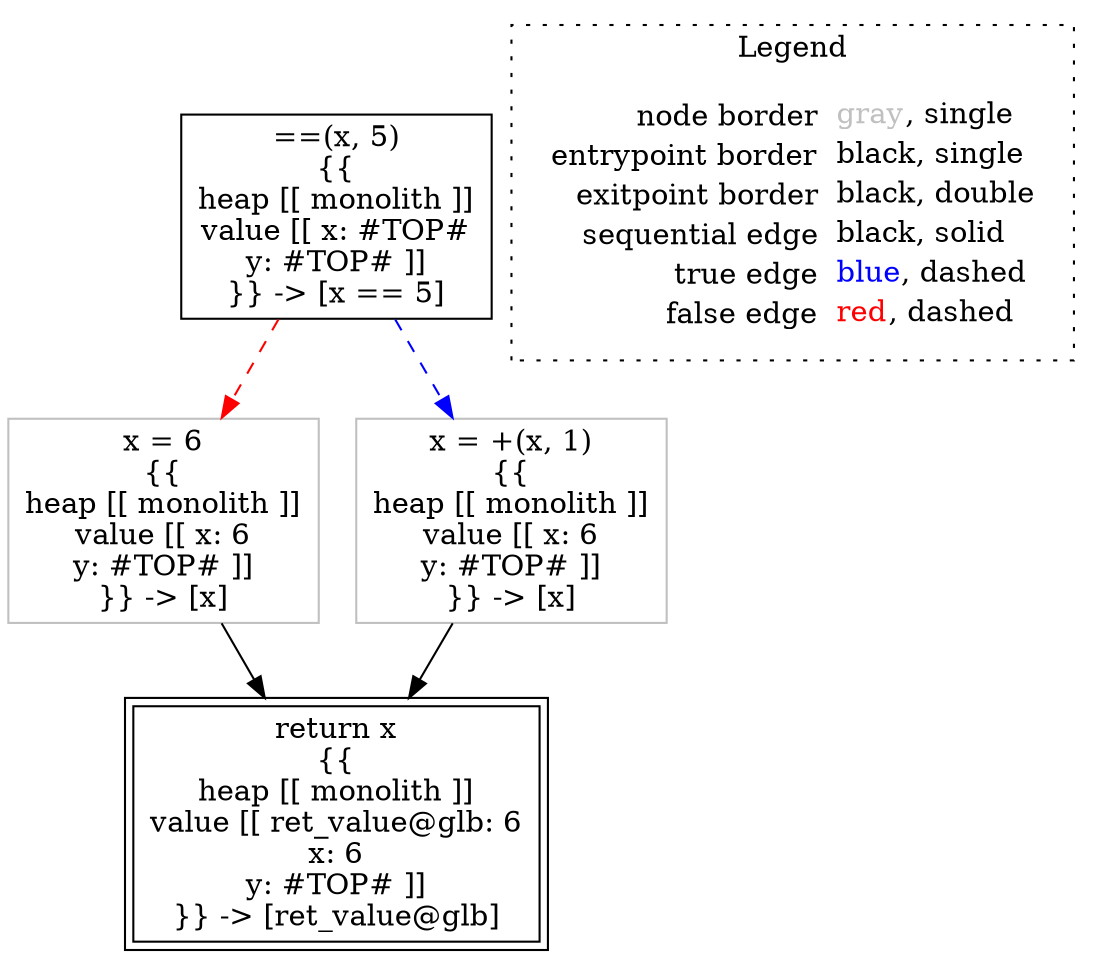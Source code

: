 digraph {
	"node0" [shape="rect",color="black",label=<==(x, 5)<BR/>{{<BR/>heap [[ monolith ]]<BR/>value [[ x: #TOP#<BR/>y: #TOP# ]]<BR/>}} -&gt; [x == 5]>];
	"node1" [shape="rect",color="black",peripheries="2",label=<return x<BR/>{{<BR/>heap [[ monolith ]]<BR/>value [[ ret_value@glb: 6<BR/>x: 6<BR/>y: #TOP# ]]<BR/>}} -&gt; [ret_value@glb]>];
	"node2" [shape="rect",color="gray",label=<x = 6<BR/>{{<BR/>heap [[ monolith ]]<BR/>value [[ x: 6<BR/>y: #TOP# ]]<BR/>}} -&gt; [x]>];
	"node3" [shape="rect",color="gray",label=<x = +(x, 1)<BR/>{{<BR/>heap [[ monolith ]]<BR/>value [[ x: 6<BR/>y: #TOP# ]]<BR/>}} -&gt; [x]>];
	"node0" -> "node2" [color="red",style="dashed"];
	"node0" -> "node3" [color="blue",style="dashed"];
	"node2" -> "node1" [color="black"];
	"node3" -> "node1" [color="black"];
subgraph cluster_legend {
	label="Legend";
	style=dotted;
	node [shape=plaintext];
	"legend" [label=<<table border="0" cellpadding="2" cellspacing="0" cellborder="0"><tr><td align="right">node border&nbsp;</td><td align="left"><font color="gray">gray</font>, single</td></tr><tr><td align="right">entrypoint border&nbsp;</td><td align="left"><font color="black">black</font>, single</td></tr><tr><td align="right">exitpoint border&nbsp;</td><td align="left"><font color="black">black</font>, double</td></tr><tr><td align="right">sequential edge&nbsp;</td><td align="left"><font color="black">black</font>, solid</td></tr><tr><td align="right">true edge&nbsp;</td><td align="left"><font color="blue">blue</font>, dashed</td></tr><tr><td align="right">false edge&nbsp;</td><td align="left"><font color="red">red</font>, dashed</td></tr></table>>];
}

}

